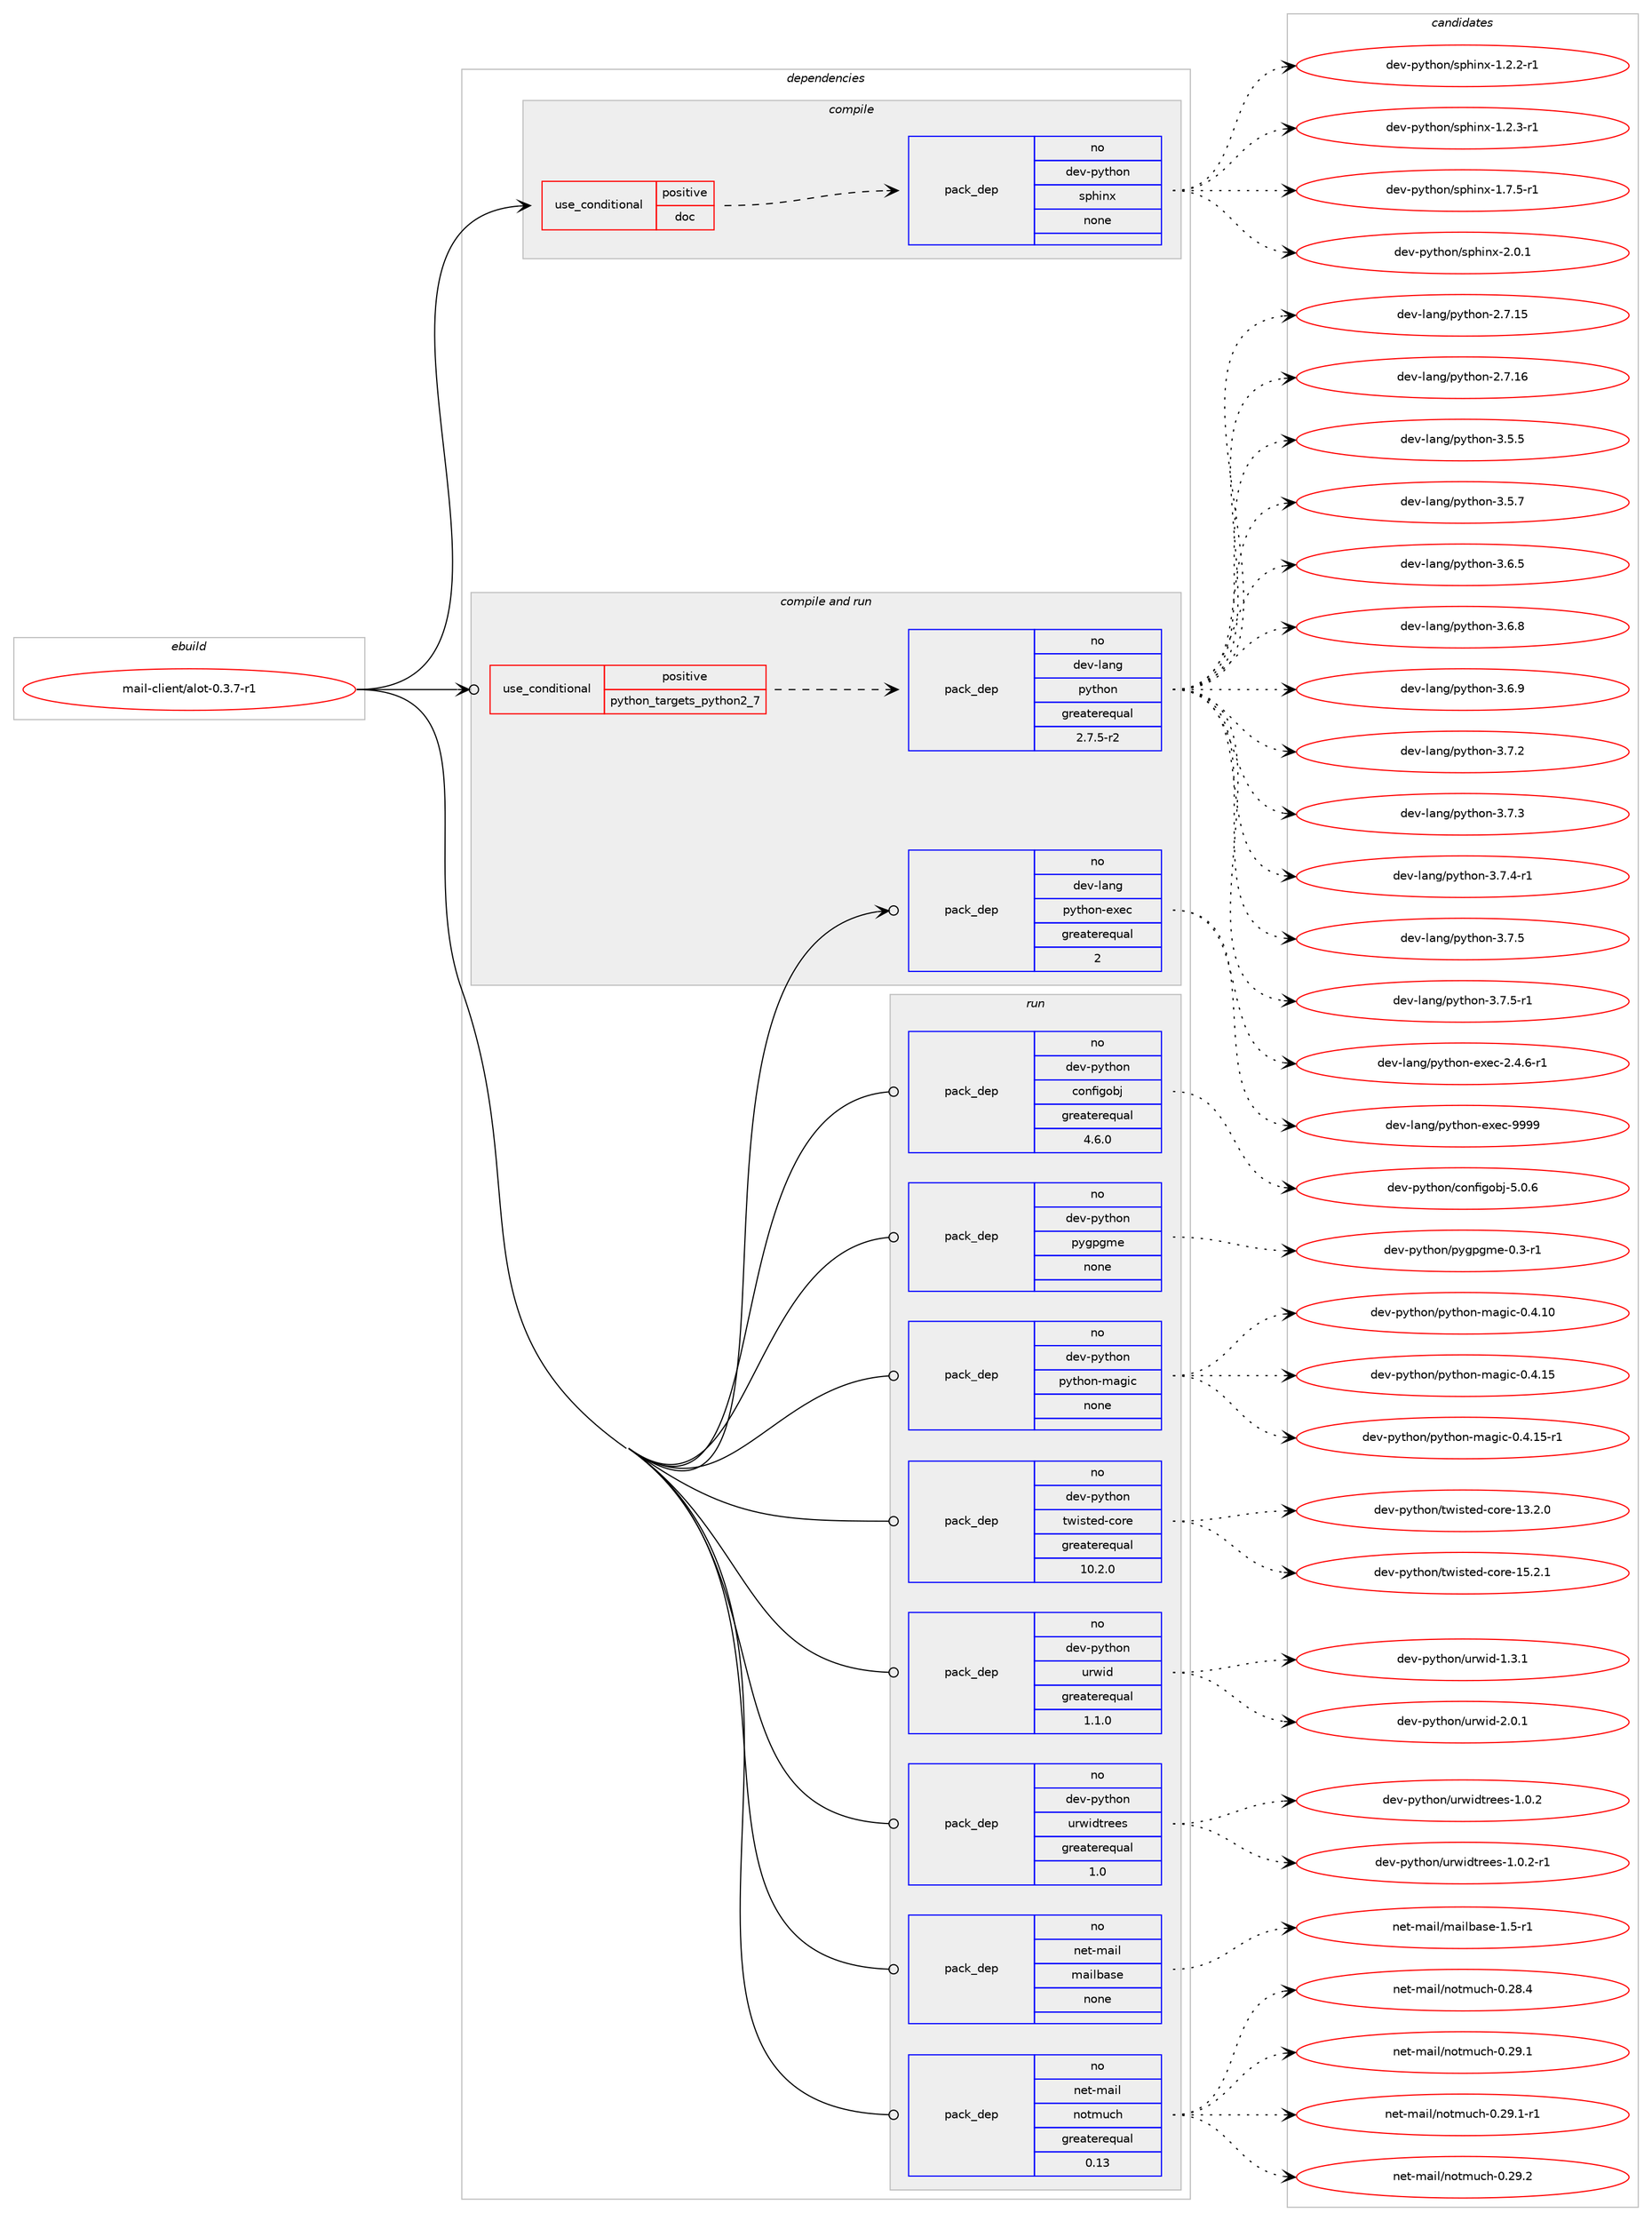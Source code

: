 digraph prolog {

# *************
# Graph options
# *************

newrank=true;
concentrate=true;
compound=true;
graph [rankdir=LR,fontname=Helvetica,fontsize=10,ranksep=1.5];#, ranksep=2.5, nodesep=0.2];
edge  [arrowhead=vee];
node  [fontname=Helvetica,fontsize=10];

# **********
# The ebuild
# **********

subgraph cluster_leftcol {
color=gray;
rank=same;
label=<<i>ebuild</i>>;
id [label="mail-client/alot-0.3.7-r1", color=red, width=4, href="../mail-client/alot-0.3.7-r1.svg"];
}

# ****************
# The dependencies
# ****************

subgraph cluster_midcol {
color=gray;
label=<<i>dependencies</i>>;
subgraph cluster_compile {
fillcolor="#eeeeee";
style=filled;
label=<<i>compile</i>>;
subgraph cond187715 {
dependency770352 [label=<<TABLE BORDER="0" CELLBORDER="1" CELLSPACING="0" CELLPADDING="4"><TR><TD ROWSPAN="3" CELLPADDING="10">use_conditional</TD></TR><TR><TD>positive</TD></TR><TR><TD>doc</TD></TR></TABLE>>, shape=none, color=red];
subgraph pack569318 {
dependency770353 [label=<<TABLE BORDER="0" CELLBORDER="1" CELLSPACING="0" CELLPADDING="4" WIDTH="220"><TR><TD ROWSPAN="6" CELLPADDING="30">pack_dep</TD></TR><TR><TD WIDTH="110">no</TD></TR><TR><TD>dev-python</TD></TR><TR><TD>sphinx</TD></TR><TR><TD>none</TD></TR><TR><TD></TD></TR></TABLE>>, shape=none, color=blue];
}
dependency770352:e -> dependency770353:w [weight=20,style="dashed",arrowhead="vee"];
}
id:e -> dependency770352:w [weight=20,style="solid",arrowhead="vee"];
}
subgraph cluster_compileandrun {
fillcolor="#eeeeee";
style=filled;
label=<<i>compile and run</i>>;
subgraph cond187716 {
dependency770354 [label=<<TABLE BORDER="0" CELLBORDER="1" CELLSPACING="0" CELLPADDING="4"><TR><TD ROWSPAN="3" CELLPADDING="10">use_conditional</TD></TR><TR><TD>positive</TD></TR><TR><TD>python_targets_python2_7</TD></TR></TABLE>>, shape=none, color=red];
subgraph pack569319 {
dependency770355 [label=<<TABLE BORDER="0" CELLBORDER="1" CELLSPACING="0" CELLPADDING="4" WIDTH="220"><TR><TD ROWSPAN="6" CELLPADDING="30">pack_dep</TD></TR><TR><TD WIDTH="110">no</TD></TR><TR><TD>dev-lang</TD></TR><TR><TD>python</TD></TR><TR><TD>greaterequal</TD></TR><TR><TD>2.7.5-r2</TD></TR></TABLE>>, shape=none, color=blue];
}
dependency770354:e -> dependency770355:w [weight=20,style="dashed",arrowhead="vee"];
}
id:e -> dependency770354:w [weight=20,style="solid",arrowhead="odotvee"];
subgraph pack569320 {
dependency770356 [label=<<TABLE BORDER="0" CELLBORDER="1" CELLSPACING="0" CELLPADDING="4" WIDTH="220"><TR><TD ROWSPAN="6" CELLPADDING="30">pack_dep</TD></TR><TR><TD WIDTH="110">no</TD></TR><TR><TD>dev-lang</TD></TR><TR><TD>python-exec</TD></TR><TR><TD>greaterequal</TD></TR><TR><TD>2</TD></TR></TABLE>>, shape=none, color=blue];
}
id:e -> dependency770356:w [weight=20,style="solid",arrowhead="odotvee"];
}
subgraph cluster_run {
fillcolor="#eeeeee";
style=filled;
label=<<i>run</i>>;
subgraph pack569321 {
dependency770357 [label=<<TABLE BORDER="0" CELLBORDER="1" CELLSPACING="0" CELLPADDING="4" WIDTH="220"><TR><TD ROWSPAN="6" CELLPADDING="30">pack_dep</TD></TR><TR><TD WIDTH="110">no</TD></TR><TR><TD>dev-python</TD></TR><TR><TD>configobj</TD></TR><TR><TD>greaterequal</TD></TR><TR><TD>4.6.0</TD></TR></TABLE>>, shape=none, color=blue];
}
id:e -> dependency770357:w [weight=20,style="solid",arrowhead="odot"];
subgraph pack569322 {
dependency770358 [label=<<TABLE BORDER="0" CELLBORDER="1" CELLSPACING="0" CELLPADDING="4" WIDTH="220"><TR><TD ROWSPAN="6" CELLPADDING="30">pack_dep</TD></TR><TR><TD WIDTH="110">no</TD></TR><TR><TD>dev-python</TD></TR><TR><TD>pygpgme</TD></TR><TR><TD>none</TD></TR><TR><TD></TD></TR></TABLE>>, shape=none, color=blue];
}
id:e -> dependency770358:w [weight=20,style="solid",arrowhead="odot"];
subgraph pack569323 {
dependency770359 [label=<<TABLE BORDER="0" CELLBORDER="1" CELLSPACING="0" CELLPADDING="4" WIDTH="220"><TR><TD ROWSPAN="6" CELLPADDING="30">pack_dep</TD></TR><TR><TD WIDTH="110">no</TD></TR><TR><TD>dev-python</TD></TR><TR><TD>python-magic</TD></TR><TR><TD>none</TD></TR><TR><TD></TD></TR></TABLE>>, shape=none, color=blue];
}
id:e -> dependency770359:w [weight=20,style="solid",arrowhead="odot"];
subgraph pack569324 {
dependency770360 [label=<<TABLE BORDER="0" CELLBORDER="1" CELLSPACING="0" CELLPADDING="4" WIDTH="220"><TR><TD ROWSPAN="6" CELLPADDING="30">pack_dep</TD></TR><TR><TD WIDTH="110">no</TD></TR><TR><TD>dev-python</TD></TR><TR><TD>twisted-core</TD></TR><TR><TD>greaterequal</TD></TR><TR><TD>10.2.0</TD></TR></TABLE>>, shape=none, color=blue];
}
id:e -> dependency770360:w [weight=20,style="solid",arrowhead="odot"];
subgraph pack569325 {
dependency770361 [label=<<TABLE BORDER="0" CELLBORDER="1" CELLSPACING="0" CELLPADDING="4" WIDTH="220"><TR><TD ROWSPAN="6" CELLPADDING="30">pack_dep</TD></TR><TR><TD WIDTH="110">no</TD></TR><TR><TD>dev-python</TD></TR><TR><TD>urwid</TD></TR><TR><TD>greaterequal</TD></TR><TR><TD>1.1.0</TD></TR></TABLE>>, shape=none, color=blue];
}
id:e -> dependency770361:w [weight=20,style="solid",arrowhead="odot"];
subgraph pack569326 {
dependency770362 [label=<<TABLE BORDER="0" CELLBORDER="1" CELLSPACING="0" CELLPADDING="4" WIDTH="220"><TR><TD ROWSPAN="6" CELLPADDING="30">pack_dep</TD></TR><TR><TD WIDTH="110">no</TD></TR><TR><TD>dev-python</TD></TR><TR><TD>urwidtrees</TD></TR><TR><TD>greaterequal</TD></TR><TR><TD>1.0</TD></TR></TABLE>>, shape=none, color=blue];
}
id:e -> dependency770362:w [weight=20,style="solid",arrowhead="odot"];
subgraph pack569327 {
dependency770363 [label=<<TABLE BORDER="0" CELLBORDER="1" CELLSPACING="0" CELLPADDING="4" WIDTH="220"><TR><TD ROWSPAN="6" CELLPADDING="30">pack_dep</TD></TR><TR><TD WIDTH="110">no</TD></TR><TR><TD>net-mail</TD></TR><TR><TD>mailbase</TD></TR><TR><TD>none</TD></TR><TR><TD></TD></TR></TABLE>>, shape=none, color=blue];
}
id:e -> dependency770363:w [weight=20,style="solid",arrowhead="odot"];
subgraph pack569328 {
dependency770364 [label=<<TABLE BORDER="0" CELLBORDER="1" CELLSPACING="0" CELLPADDING="4" WIDTH="220"><TR><TD ROWSPAN="6" CELLPADDING="30">pack_dep</TD></TR><TR><TD WIDTH="110">no</TD></TR><TR><TD>net-mail</TD></TR><TR><TD>notmuch</TD></TR><TR><TD>greaterequal</TD></TR><TR><TD>0.13</TD></TR></TABLE>>, shape=none, color=blue];
}
id:e -> dependency770364:w [weight=20,style="solid",arrowhead="odot"];
}
}

# **************
# The candidates
# **************

subgraph cluster_choices {
rank=same;
color=gray;
label=<<i>candidates</i>>;

subgraph choice569318 {
color=black;
nodesep=1;
choice10010111845112121116104111110471151121041051101204549465046504511449 [label="dev-python/sphinx-1.2.2-r1", color=red, width=4,href="../dev-python/sphinx-1.2.2-r1.svg"];
choice10010111845112121116104111110471151121041051101204549465046514511449 [label="dev-python/sphinx-1.2.3-r1", color=red, width=4,href="../dev-python/sphinx-1.2.3-r1.svg"];
choice10010111845112121116104111110471151121041051101204549465546534511449 [label="dev-python/sphinx-1.7.5-r1", color=red, width=4,href="../dev-python/sphinx-1.7.5-r1.svg"];
choice1001011184511212111610411111047115112104105110120455046484649 [label="dev-python/sphinx-2.0.1", color=red, width=4,href="../dev-python/sphinx-2.0.1.svg"];
dependency770353:e -> choice10010111845112121116104111110471151121041051101204549465046504511449:w [style=dotted,weight="100"];
dependency770353:e -> choice10010111845112121116104111110471151121041051101204549465046514511449:w [style=dotted,weight="100"];
dependency770353:e -> choice10010111845112121116104111110471151121041051101204549465546534511449:w [style=dotted,weight="100"];
dependency770353:e -> choice1001011184511212111610411111047115112104105110120455046484649:w [style=dotted,weight="100"];
}
subgraph choice569319 {
color=black;
nodesep=1;
choice10010111845108971101034711212111610411111045504655464953 [label="dev-lang/python-2.7.15", color=red, width=4,href="../dev-lang/python-2.7.15.svg"];
choice10010111845108971101034711212111610411111045504655464954 [label="dev-lang/python-2.7.16", color=red, width=4,href="../dev-lang/python-2.7.16.svg"];
choice100101118451089711010347112121116104111110455146534653 [label="dev-lang/python-3.5.5", color=red, width=4,href="../dev-lang/python-3.5.5.svg"];
choice100101118451089711010347112121116104111110455146534655 [label="dev-lang/python-3.5.7", color=red, width=4,href="../dev-lang/python-3.5.7.svg"];
choice100101118451089711010347112121116104111110455146544653 [label="dev-lang/python-3.6.5", color=red, width=4,href="../dev-lang/python-3.6.5.svg"];
choice100101118451089711010347112121116104111110455146544656 [label="dev-lang/python-3.6.8", color=red, width=4,href="../dev-lang/python-3.6.8.svg"];
choice100101118451089711010347112121116104111110455146544657 [label="dev-lang/python-3.6.9", color=red, width=4,href="../dev-lang/python-3.6.9.svg"];
choice100101118451089711010347112121116104111110455146554650 [label="dev-lang/python-3.7.2", color=red, width=4,href="../dev-lang/python-3.7.2.svg"];
choice100101118451089711010347112121116104111110455146554651 [label="dev-lang/python-3.7.3", color=red, width=4,href="../dev-lang/python-3.7.3.svg"];
choice1001011184510897110103471121211161041111104551465546524511449 [label="dev-lang/python-3.7.4-r1", color=red, width=4,href="../dev-lang/python-3.7.4-r1.svg"];
choice100101118451089711010347112121116104111110455146554653 [label="dev-lang/python-3.7.5", color=red, width=4,href="../dev-lang/python-3.7.5.svg"];
choice1001011184510897110103471121211161041111104551465546534511449 [label="dev-lang/python-3.7.5-r1", color=red, width=4,href="../dev-lang/python-3.7.5-r1.svg"];
dependency770355:e -> choice10010111845108971101034711212111610411111045504655464953:w [style=dotted,weight="100"];
dependency770355:e -> choice10010111845108971101034711212111610411111045504655464954:w [style=dotted,weight="100"];
dependency770355:e -> choice100101118451089711010347112121116104111110455146534653:w [style=dotted,weight="100"];
dependency770355:e -> choice100101118451089711010347112121116104111110455146534655:w [style=dotted,weight="100"];
dependency770355:e -> choice100101118451089711010347112121116104111110455146544653:w [style=dotted,weight="100"];
dependency770355:e -> choice100101118451089711010347112121116104111110455146544656:w [style=dotted,weight="100"];
dependency770355:e -> choice100101118451089711010347112121116104111110455146544657:w [style=dotted,weight="100"];
dependency770355:e -> choice100101118451089711010347112121116104111110455146554650:w [style=dotted,weight="100"];
dependency770355:e -> choice100101118451089711010347112121116104111110455146554651:w [style=dotted,weight="100"];
dependency770355:e -> choice1001011184510897110103471121211161041111104551465546524511449:w [style=dotted,weight="100"];
dependency770355:e -> choice100101118451089711010347112121116104111110455146554653:w [style=dotted,weight="100"];
dependency770355:e -> choice1001011184510897110103471121211161041111104551465546534511449:w [style=dotted,weight="100"];
}
subgraph choice569320 {
color=black;
nodesep=1;
choice10010111845108971101034711212111610411111045101120101994550465246544511449 [label="dev-lang/python-exec-2.4.6-r1", color=red, width=4,href="../dev-lang/python-exec-2.4.6-r1.svg"];
choice10010111845108971101034711212111610411111045101120101994557575757 [label="dev-lang/python-exec-9999", color=red, width=4,href="../dev-lang/python-exec-9999.svg"];
dependency770356:e -> choice10010111845108971101034711212111610411111045101120101994550465246544511449:w [style=dotted,weight="100"];
dependency770356:e -> choice10010111845108971101034711212111610411111045101120101994557575757:w [style=dotted,weight="100"];
}
subgraph choice569321 {
color=black;
nodesep=1;
choice10010111845112121116104111110479911111010210510311198106455346484654 [label="dev-python/configobj-5.0.6", color=red, width=4,href="../dev-python/configobj-5.0.6.svg"];
dependency770357:e -> choice10010111845112121116104111110479911111010210510311198106455346484654:w [style=dotted,weight="100"];
}
subgraph choice569322 {
color=black;
nodesep=1;
choice1001011184511212111610411111047112121103112103109101454846514511449 [label="dev-python/pygpgme-0.3-r1", color=red, width=4,href="../dev-python/pygpgme-0.3-r1.svg"];
dependency770358:e -> choice1001011184511212111610411111047112121103112103109101454846514511449:w [style=dotted,weight="100"];
}
subgraph choice569323 {
color=black;
nodesep=1;
choice100101118451121211161041111104711212111610411111045109971031059945484652464948 [label="dev-python/python-magic-0.4.10", color=red, width=4,href="../dev-python/python-magic-0.4.10.svg"];
choice100101118451121211161041111104711212111610411111045109971031059945484652464953 [label="dev-python/python-magic-0.4.15", color=red, width=4,href="../dev-python/python-magic-0.4.15.svg"];
choice1001011184511212111610411111047112121116104111110451099710310599454846524649534511449 [label="dev-python/python-magic-0.4.15-r1", color=red, width=4,href="../dev-python/python-magic-0.4.15-r1.svg"];
dependency770359:e -> choice100101118451121211161041111104711212111610411111045109971031059945484652464948:w [style=dotted,weight="100"];
dependency770359:e -> choice100101118451121211161041111104711212111610411111045109971031059945484652464953:w [style=dotted,weight="100"];
dependency770359:e -> choice1001011184511212111610411111047112121116104111110451099710310599454846524649534511449:w [style=dotted,weight="100"];
}
subgraph choice569324 {
color=black;
nodesep=1;
choice1001011184511212111610411111047116119105115116101100459911111410145495146504648 [label="dev-python/twisted-core-13.2.0", color=red, width=4,href="../dev-python/twisted-core-13.2.0.svg"];
choice1001011184511212111610411111047116119105115116101100459911111410145495346504649 [label="dev-python/twisted-core-15.2.1", color=red, width=4,href="../dev-python/twisted-core-15.2.1.svg"];
dependency770360:e -> choice1001011184511212111610411111047116119105115116101100459911111410145495146504648:w [style=dotted,weight="100"];
dependency770360:e -> choice1001011184511212111610411111047116119105115116101100459911111410145495346504649:w [style=dotted,weight="100"];
}
subgraph choice569325 {
color=black;
nodesep=1;
choice1001011184511212111610411111047117114119105100454946514649 [label="dev-python/urwid-1.3.1", color=red, width=4,href="../dev-python/urwid-1.3.1.svg"];
choice1001011184511212111610411111047117114119105100455046484649 [label="dev-python/urwid-2.0.1", color=red, width=4,href="../dev-python/urwid-2.0.1.svg"];
dependency770361:e -> choice1001011184511212111610411111047117114119105100454946514649:w [style=dotted,weight="100"];
dependency770361:e -> choice1001011184511212111610411111047117114119105100455046484649:w [style=dotted,weight="100"];
}
subgraph choice569326 {
color=black;
nodesep=1;
choice1001011184511212111610411111047117114119105100116114101101115454946484650 [label="dev-python/urwidtrees-1.0.2", color=red, width=4,href="../dev-python/urwidtrees-1.0.2.svg"];
choice10010111845112121116104111110471171141191051001161141011011154549464846504511449 [label="dev-python/urwidtrees-1.0.2-r1", color=red, width=4,href="../dev-python/urwidtrees-1.0.2-r1.svg"];
dependency770362:e -> choice1001011184511212111610411111047117114119105100116114101101115454946484650:w [style=dotted,weight="100"];
dependency770362:e -> choice10010111845112121116104111110471171141191051001161141011011154549464846504511449:w [style=dotted,weight="100"];
}
subgraph choice569327 {
color=black;
nodesep=1;
choice110101116451099710510847109971051089897115101454946534511449 [label="net-mail/mailbase-1.5-r1", color=red, width=4,href="../net-mail/mailbase-1.5-r1.svg"];
dependency770363:e -> choice110101116451099710510847109971051089897115101454946534511449:w [style=dotted,weight="100"];
}
subgraph choice569328 {
color=black;
nodesep=1;
choice1101011164510997105108471101111161091179910445484650564652 [label="net-mail/notmuch-0.28.4", color=red, width=4,href="../net-mail/notmuch-0.28.4.svg"];
choice1101011164510997105108471101111161091179910445484650574649 [label="net-mail/notmuch-0.29.1", color=red, width=4,href="../net-mail/notmuch-0.29.1.svg"];
choice11010111645109971051084711011111610911799104454846505746494511449 [label="net-mail/notmuch-0.29.1-r1", color=red, width=4,href="../net-mail/notmuch-0.29.1-r1.svg"];
choice1101011164510997105108471101111161091179910445484650574650 [label="net-mail/notmuch-0.29.2", color=red, width=4,href="../net-mail/notmuch-0.29.2.svg"];
dependency770364:e -> choice1101011164510997105108471101111161091179910445484650564652:w [style=dotted,weight="100"];
dependency770364:e -> choice1101011164510997105108471101111161091179910445484650574649:w [style=dotted,weight="100"];
dependency770364:e -> choice11010111645109971051084711011111610911799104454846505746494511449:w [style=dotted,weight="100"];
dependency770364:e -> choice1101011164510997105108471101111161091179910445484650574650:w [style=dotted,weight="100"];
}
}

}
